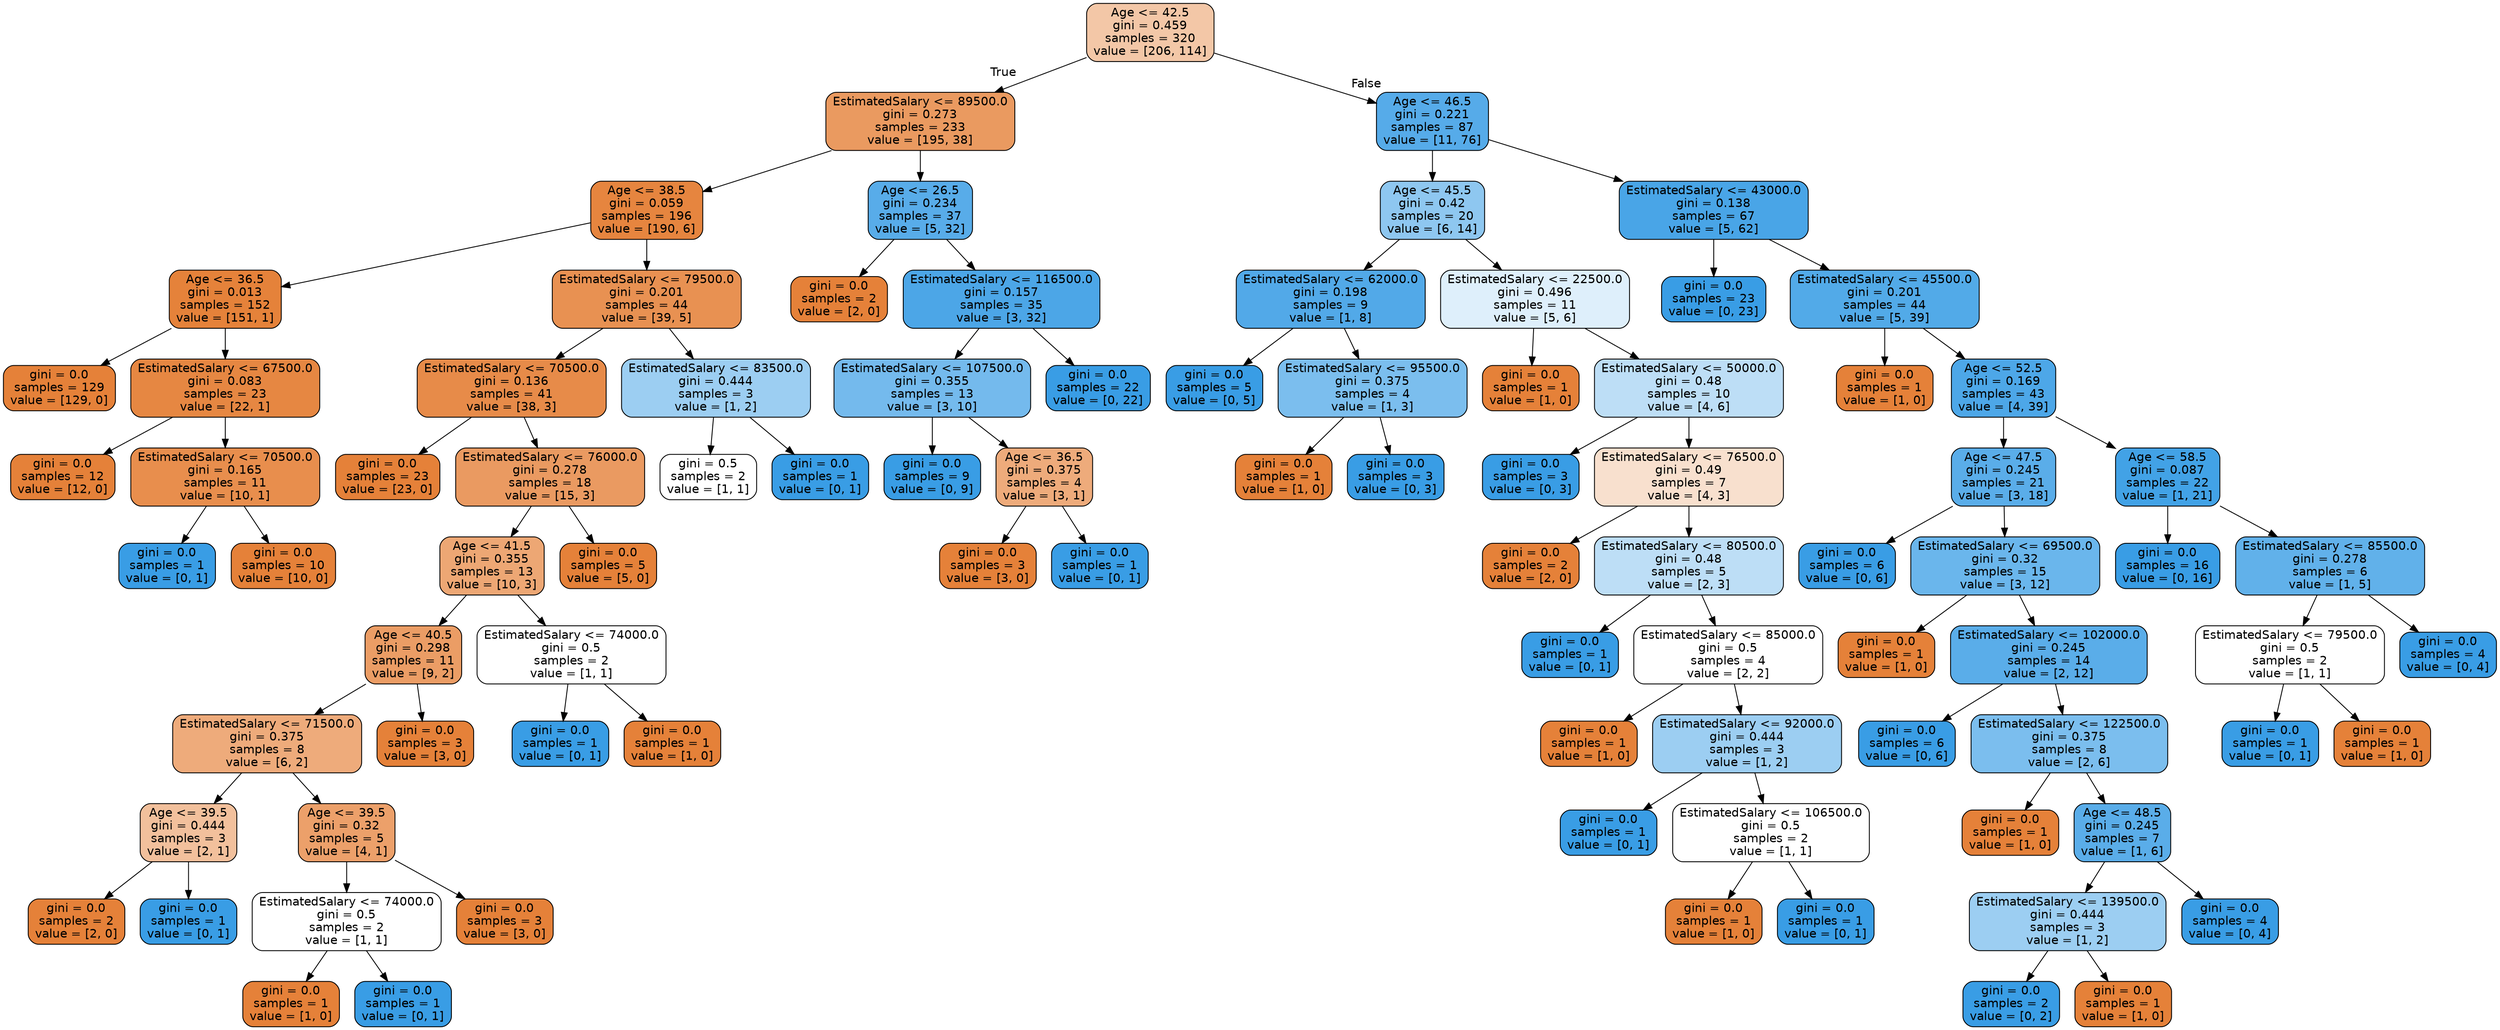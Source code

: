 digraph Tree {
node [shape=box, style="filled, rounded", color="black", fontname="helvetica"] ;
edge [fontname="helvetica"] ;
0 [label="Age <= 42.5\ngini = 0.459\nsamples = 320\nvalue = [206, 114]", fillcolor="#f3c7a7"] ;
1 [label="EstimatedSalary <= 89500.0\ngini = 0.273\nsamples = 233\nvalue = [195, 38]", fillcolor="#ea9a60"] ;
0 -> 1 [labeldistance=2.5, labelangle=45, headlabel="True"] ;
2 [label="Age <= 38.5\ngini = 0.059\nsamples = 196\nvalue = [190, 6]", fillcolor="#e6853f"] ;
1 -> 2 ;
3 [label="Age <= 36.5\ngini = 0.013\nsamples = 152\nvalue = [151, 1]", fillcolor="#e5823a"] ;
2 -> 3 ;
4 [label="gini = 0.0\nsamples = 129\nvalue = [129, 0]", fillcolor="#e58139"] ;
3 -> 4 ;
5 [label="EstimatedSalary <= 67500.0\ngini = 0.083\nsamples = 23\nvalue = [22, 1]", fillcolor="#e68742"] ;
3 -> 5 ;
6 [label="gini = 0.0\nsamples = 12\nvalue = [12, 0]", fillcolor="#e58139"] ;
5 -> 6 ;
7 [label="EstimatedSalary <= 70500.0\ngini = 0.165\nsamples = 11\nvalue = [10, 1]", fillcolor="#e88e4d"] ;
5 -> 7 ;
8 [label="gini = 0.0\nsamples = 1\nvalue = [0, 1]", fillcolor="#399de5"] ;
7 -> 8 ;
9 [label="gini = 0.0\nsamples = 10\nvalue = [10, 0]", fillcolor="#e58139"] ;
7 -> 9 ;
10 [label="EstimatedSalary <= 79500.0\ngini = 0.201\nsamples = 44\nvalue = [39, 5]", fillcolor="#e89152"] ;
2 -> 10 ;
11 [label="EstimatedSalary <= 70500.0\ngini = 0.136\nsamples = 41\nvalue = [38, 3]", fillcolor="#e78b49"] ;
10 -> 11 ;
12 [label="gini = 0.0\nsamples = 23\nvalue = [23, 0]", fillcolor="#e58139"] ;
11 -> 12 ;
13 [label="EstimatedSalary <= 76000.0\ngini = 0.278\nsamples = 18\nvalue = [15, 3]", fillcolor="#ea9a61"] ;
11 -> 13 ;
14 [label="Age <= 41.5\ngini = 0.355\nsamples = 13\nvalue = [10, 3]", fillcolor="#eda774"] ;
13 -> 14 ;
15 [label="Age <= 40.5\ngini = 0.298\nsamples = 11\nvalue = [9, 2]", fillcolor="#eb9d65"] ;
14 -> 15 ;
16 [label="EstimatedSalary <= 71500.0\ngini = 0.375\nsamples = 8\nvalue = [6, 2]", fillcolor="#eeab7b"] ;
15 -> 16 ;
17 [label="Age <= 39.5\ngini = 0.444\nsamples = 3\nvalue = [2, 1]", fillcolor="#f2c09c"] ;
16 -> 17 ;
18 [label="gini = 0.0\nsamples = 2\nvalue = [2, 0]", fillcolor="#e58139"] ;
17 -> 18 ;
19 [label="gini = 0.0\nsamples = 1\nvalue = [0, 1]", fillcolor="#399de5"] ;
17 -> 19 ;
20 [label="Age <= 39.5\ngini = 0.32\nsamples = 5\nvalue = [4, 1]", fillcolor="#eca06a"] ;
16 -> 20 ;
21 [label="EstimatedSalary <= 74000.0\ngini = 0.5\nsamples = 2\nvalue = [1, 1]", fillcolor="#ffffff"] ;
20 -> 21 ;
22 [label="gini = 0.0\nsamples = 1\nvalue = [1, 0]", fillcolor="#e58139"] ;
21 -> 22 ;
23 [label="gini = 0.0\nsamples = 1\nvalue = [0, 1]", fillcolor="#399de5"] ;
21 -> 23 ;
24 [label="gini = 0.0\nsamples = 3\nvalue = [3, 0]", fillcolor="#e58139"] ;
20 -> 24 ;
25 [label="gini = 0.0\nsamples = 3\nvalue = [3, 0]", fillcolor="#e58139"] ;
15 -> 25 ;
26 [label="EstimatedSalary <= 74000.0\ngini = 0.5\nsamples = 2\nvalue = [1, 1]", fillcolor="#ffffff"] ;
14 -> 26 ;
27 [label="gini = 0.0\nsamples = 1\nvalue = [0, 1]", fillcolor="#399de5"] ;
26 -> 27 ;
28 [label="gini = 0.0\nsamples = 1\nvalue = [1, 0]", fillcolor="#e58139"] ;
26 -> 28 ;
29 [label="gini = 0.0\nsamples = 5\nvalue = [5, 0]", fillcolor="#e58139"] ;
13 -> 29 ;
30 [label="EstimatedSalary <= 83500.0\ngini = 0.444\nsamples = 3\nvalue = [1, 2]", fillcolor="#9ccef2"] ;
10 -> 30 ;
31 [label="gini = 0.5\nsamples = 2\nvalue = [1, 1]", fillcolor="#ffffff"] ;
30 -> 31 ;
32 [label="gini = 0.0\nsamples = 1\nvalue = [0, 1]", fillcolor="#399de5"] ;
30 -> 32 ;
33 [label="Age <= 26.5\ngini = 0.234\nsamples = 37\nvalue = [5, 32]", fillcolor="#58ace9"] ;
1 -> 33 ;
34 [label="gini = 0.0\nsamples = 2\nvalue = [2, 0]", fillcolor="#e58139"] ;
33 -> 34 ;
35 [label="EstimatedSalary <= 116500.0\ngini = 0.157\nsamples = 35\nvalue = [3, 32]", fillcolor="#4ca6e7"] ;
33 -> 35 ;
36 [label="EstimatedSalary <= 107500.0\ngini = 0.355\nsamples = 13\nvalue = [3, 10]", fillcolor="#74baed"] ;
35 -> 36 ;
37 [label="gini = 0.0\nsamples = 9\nvalue = [0, 9]", fillcolor="#399de5"] ;
36 -> 37 ;
38 [label="Age <= 36.5\ngini = 0.375\nsamples = 4\nvalue = [3, 1]", fillcolor="#eeab7b"] ;
36 -> 38 ;
39 [label="gini = 0.0\nsamples = 3\nvalue = [3, 0]", fillcolor="#e58139"] ;
38 -> 39 ;
40 [label="gini = 0.0\nsamples = 1\nvalue = [0, 1]", fillcolor="#399de5"] ;
38 -> 40 ;
41 [label="gini = 0.0\nsamples = 22\nvalue = [0, 22]", fillcolor="#399de5"] ;
35 -> 41 ;
42 [label="Age <= 46.5\ngini = 0.221\nsamples = 87\nvalue = [11, 76]", fillcolor="#56abe9"] ;
0 -> 42 [labeldistance=2.5, labelangle=-45, headlabel="False"] ;
43 [label="Age <= 45.5\ngini = 0.42\nsamples = 20\nvalue = [6, 14]", fillcolor="#8ec7f0"] ;
42 -> 43 ;
44 [label="EstimatedSalary <= 62000.0\ngini = 0.198\nsamples = 9\nvalue = [1, 8]", fillcolor="#52a9e8"] ;
43 -> 44 ;
45 [label="gini = 0.0\nsamples = 5\nvalue = [0, 5]", fillcolor="#399de5"] ;
44 -> 45 ;
46 [label="EstimatedSalary <= 95500.0\ngini = 0.375\nsamples = 4\nvalue = [1, 3]", fillcolor="#7bbeee"] ;
44 -> 46 ;
47 [label="gini = 0.0\nsamples = 1\nvalue = [1, 0]", fillcolor="#e58139"] ;
46 -> 47 ;
48 [label="gini = 0.0\nsamples = 3\nvalue = [0, 3]", fillcolor="#399de5"] ;
46 -> 48 ;
49 [label="EstimatedSalary <= 22500.0\ngini = 0.496\nsamples = 11\nvalue = [5, 6]", fillcolor="#deeffb"] ;
43 -> 49 ;
50 [label="gini = 0.0\nsamples = 1\nvalue = [1, 0]", fillcolor="#e58139"] ;
49 -> 50 ;
51 [label="EstimatedSalary <= 50000.0\ngini = 0.48\nsamples = 10\nvalue = [4, 6]", fillcolor="#bddef6"] ;
49 -> 51 ;
52 [label="gini = 0.0\nsamples = 3\nvalue = [0, 3]", fillcolor="#399de5"] ;
51 -> 52 ;
53 [label="EstimatedSalary <= 76500.0\ngini = 0.49\nsamples = 7\nvalue = [4, 3]", fillcolor="#f8e0ce"] ;
51 -> 53 ;
54 [label="gini = 0.0\nsamples = 2\nvalue = [2, 0]", fillcolor="#e58139"] ;
53 -> 54 ;
55 [label="EstimatedSalary <= 80500.0\ngini = 0.48\nsamples = 5\nvalue = [2, 3]", fillcolor="#bddef6"] ;
53 -> 55 ;
56 [label="gini = 0.0\nsamples = 1\nvalue = [0, 1]", fillcolor="#399de5"] ;
55 -> 56 ;
57 [label="EstimatedSalary <= 85000.0\ngini = 0.5\nsamples = 4\nvalue = [2, 2]", fillcolor="#ffffff"] ;
55 -> 57 ;
58 [label="gini = 0.0\nsamples = 1\nvalue = [1, 0]", fillcolor="#e58139"] ;
57 -> 58 ;
59 [label="EstimatedSalary <= 92000.0\ngini = 0.444\nsamples = 3\nvalue = [1, 2]", fillcolor="#9ccef2"] ;
57 -> 59 ;
60 [label="gini = 0.0\nsamples = 1\nvalue = [0, 1]", fillcolor="#399de5"] ;
59 -> 60 ;
61 [label="EstimatedSalary <= 106500.0\ngini = 0.5\nsamples = 2\nvalue = [1, 1]", fillcolor="#ffffff"] ;
59 -> 61 ;
62 [label="gini = 0.0\nsamples = 1\nvalue = [1, 0]", fillcolor="#e58139"] ;
61 -> 62 ;
63 [label="gini = 0.0\nsamples = 1\nvalue = [0, 1]", fillcolor="#399de5"] ;
61 -> 63 ;
64 [label="EstimatedSalary <= 43000.0\ngini = 0.138\nsamples = 67\nvalue = [5, 62]", fillcolor="#49a5e7"] ;
42 -> 64 ;
65 [label="gini = 0.0\nsamples = 23\nvalue = [0, 23]", fillcolor="#399de5"] ;
64 -> 65 ;
66 [label="EstimatedSalary <= 45500.0\ngini = 0.201\nsamples = 44\nvalue = [5, 39]", fillcolor="#52aae8"] ;
64 -> 66 ;
67 [label="gini = 0.0\nsamples = 1\nvalue = [1, 0]", fillcolor="#e58139"] ;
66 -> 67 ;
68 [label="Age <= 52.5\ngini = 0.169\nsamples = 43\nvalue = [4, 39]", fillcolor="#4da7e8"] ;
66 -> 68 ;
69 [label="Age <= 47.5\ngini = 0.245\nsamples = 21\nvalue = [3, 18]", fillcolor="#5aade9"] ;
68 -> 69 ;
70 [label="gini = 0.0\nsamples = 6\nvalue = [0, 6]", fillcolor="#399de5"] ;
69 -> 70 ;
71 [label="EstimatedSalary <= 69500.0\ngini = 0.32\nsamples = 15\nvalue = [3, 12]", fillcolor="#6ab6ec"] ;
69 -> 71 ;
72 [label="gini = 0.0\nsamples = 1\nvalue = [1, 0]", fillcolor="#e58139"] ;
71 -> 72 ;
73 [label="EstimatedSalary <= 102000.0\ngini = 0.245\nsamples = 14\nvalue = [2, 12]", fillcolor="#5aade9"] ;
71 -> 73 ;
74 [label="gini = 0.0\nsamples = 6\nvalue = [0, 6]", fillcolor="#399de5"] ;
73 -> 74 ;
75 [label="EstimatedSalary <= 122500.0\ngini = 0.375\nsamples = 8\nvalue = [2, 6]", fillcolor="#7bbeee"] ;
73 -> 75 ;
76 [label="gini = 0.0\nsamples = 1\nvalue = [1, 0]", fillcolor="#e58139"] ;
75 -> 76 ;
77 [label="Age <= 48.5\ngini = 0.245\nsamples = 7\nvalue = [1, 6]", fillcolor="#5aade9"] ;
75 -> 77 ;
78 [label="EstimatedSalary <= 139500.0\ngini = 0.444\nsamples = 3\nvalue = [1, 2]", fillcolor="#9ccef2"] ;
77 -> 78 ;
79 [label="gini = 0.0\nsamples = 2\nvalue = [0, 2]", fillcolor="#399de5"] ;
78 -> 79 ;
80 [label="gini = 0.0\nsamples = 1\nvalue = [1, 0]", fillcolor="#e58139"] ;
78 -> 80 ;
81 [label="gini = 0.0\nsamples = 4\nvalue = [0, 4]", fillcolor="#399de5"] ;
77 -> 81 ;
82 [label="Age <= 58.5\ngini = 0.087\nsamples = 22\nvalue = [1, 21]", fillcolor="#42a2e6"] ;
68 -> 82 ;
83 [label="gini = 0.0\nsamples = 16\nvalue = [0, 16]", fillcolor="#399de5"] ;
82 -> 83 ;
84 [label="EstimatedSalary <= 85500.0\ngini = 0.278\nsamples = 6\nvalue = [1, 5]", fillcolor="#61b1ea"] ;
82 -> 84 ;
85 [label="EstimatedSalary <= 79500.0\ngini = 0.5\nsamples = 2\nvalue = [1, 1]", fillcolor="#ffffff"] ;
84 -> 85 ;
86 [label="gini = 0.0\nsamples = 1\nvalue = [0, 1]", fillcolor="#399de5"] ;
85 -> 86 ;
87 [label="gini = 0.0\nsamples = 1\nvalue = [1, 0]", fillcolor="#e58139"] ;
85 -> 87 ;
88 [label="gini = 0.0\nsamples = 4\nvalue = [0, 4]", fillcolor="#399de5"] ;
84 -> 88 ;
}